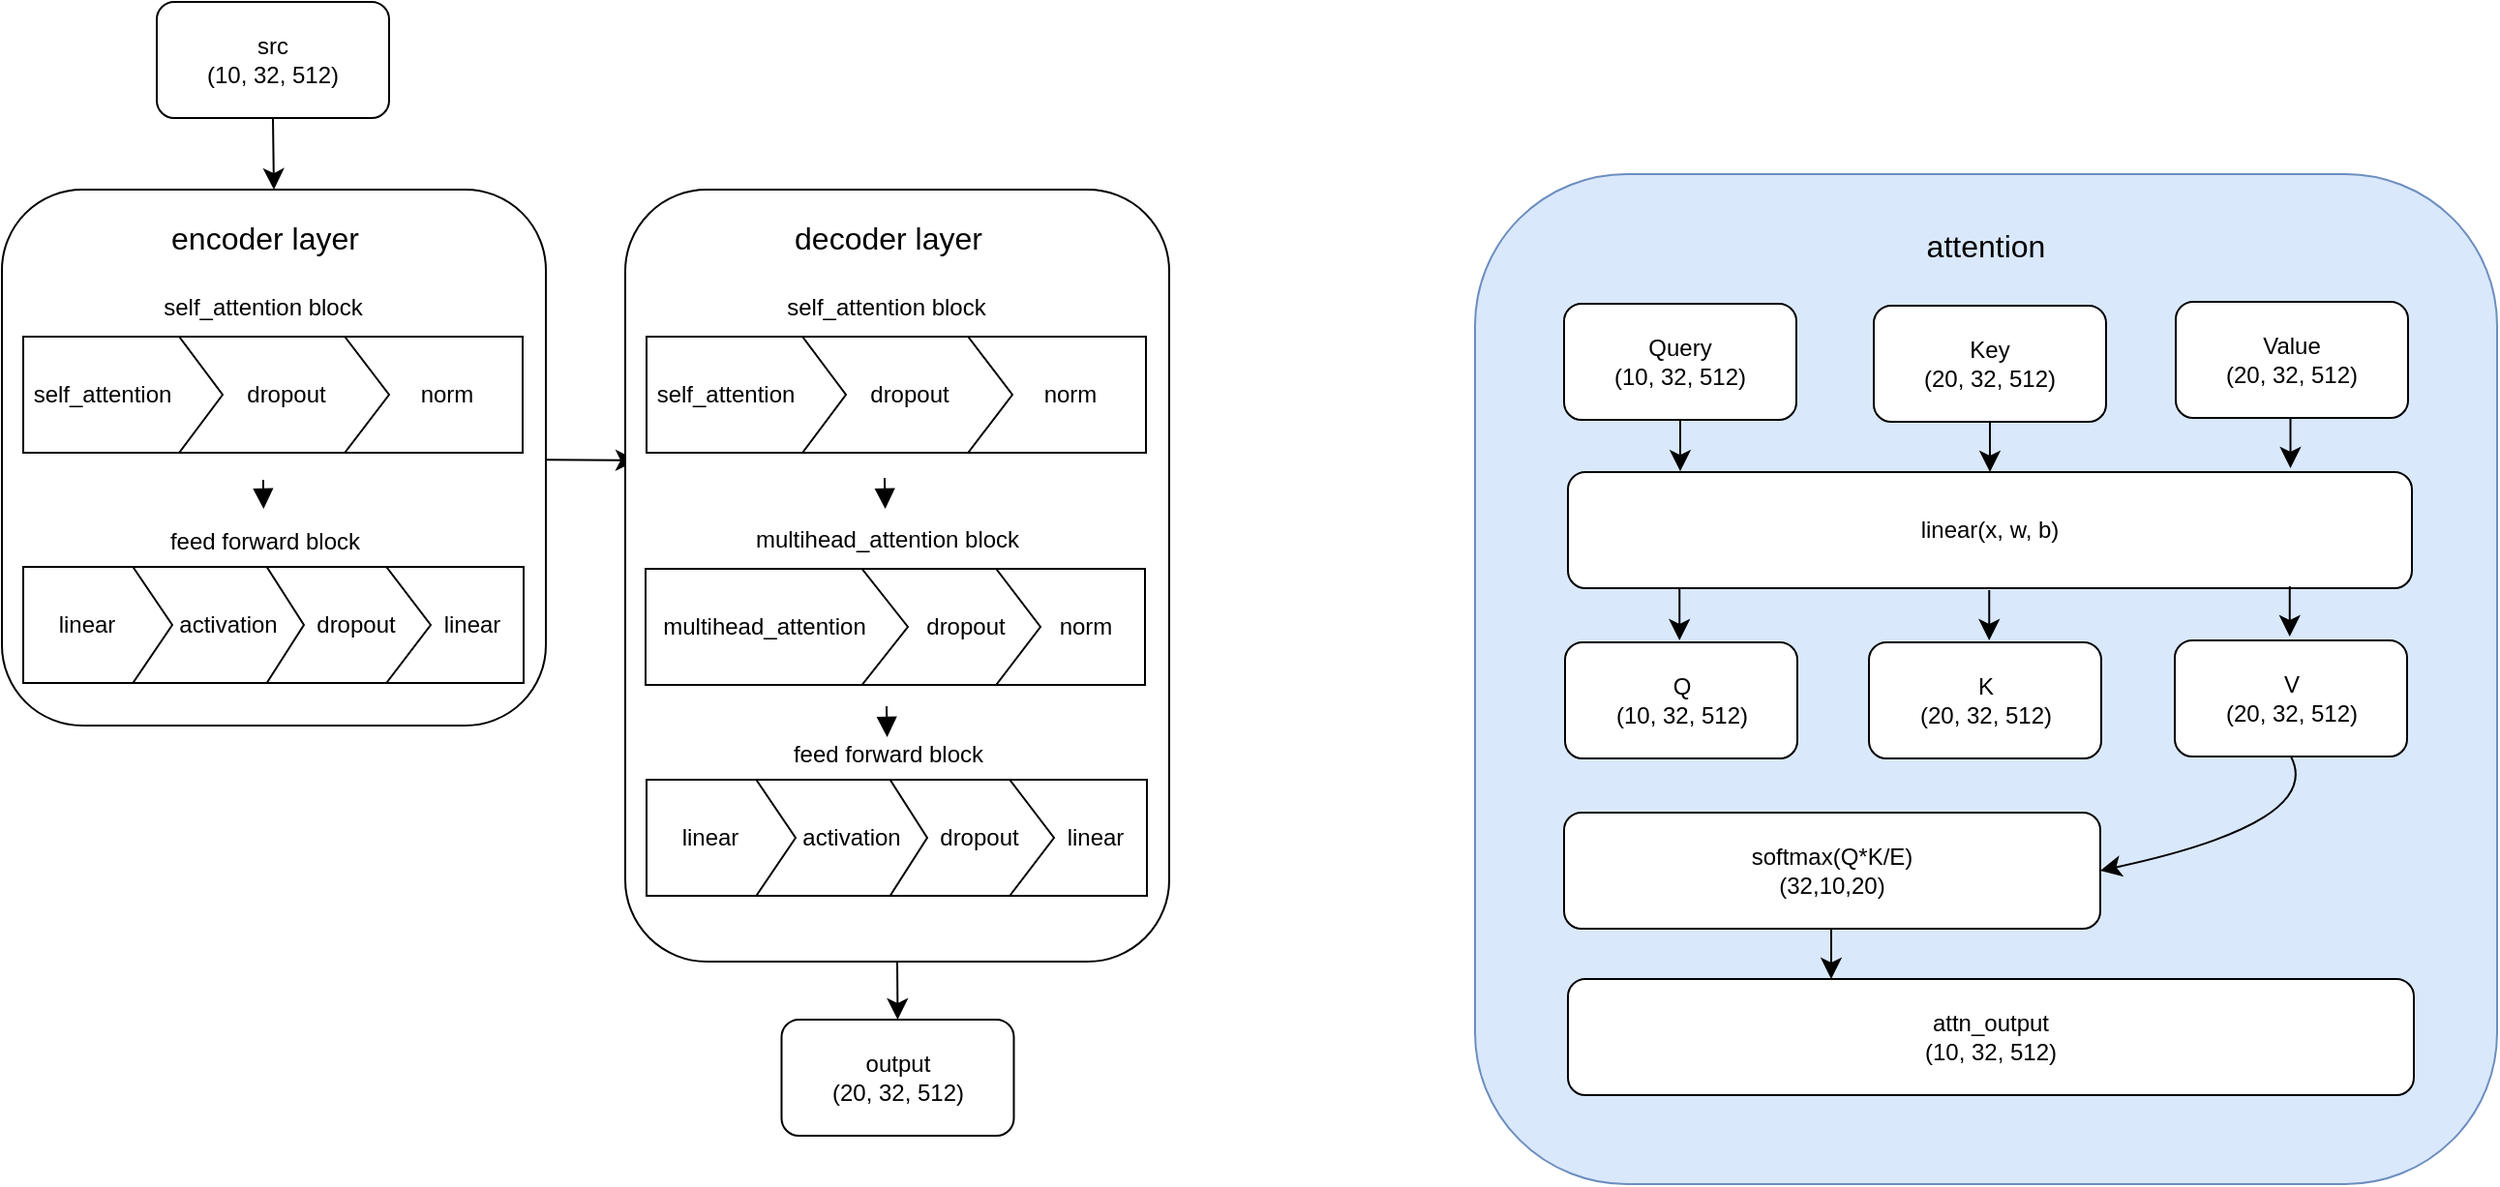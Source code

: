 <mxfile version="24.7.8">
  <diagram name="第 1 页" id="qHCgXSYTzzumiglc0Adv">
    <mxGraphModel dx="997" dy="584" grid="0" gridSize="10" guides="1" tooltips="1" connect="1" arrows="1" fold="1" page="0" pageScale="1" pageWidth="827" pageHeight="1169" math="0" shadow="0">
      <root>
        <mxCell id="0" />
        <mxCell id="1" parent="0" />
        <mxCell id="DD-taFXnz9ZpeqrUZeBg-1" value="src&lt;div&gt;(10, 32, 512)&lt;/div&gt;" style="rounded=1;whiteSpace=wrap;html=1;" parent="1" vertex="1">
          <mxGeometry x="-48" y="37" width="120" height="60" as="geometry" />
        </mxCell>
        <mxCell id="DD-taFXnz9ZpeqrUZeBg-2" value="&lt;div&gt;output&lt;br&gt;(20, 32, 512)&lt;/div&gt;" style="rounded=1;whiteSpace=wrap;html=1;" parent="1" vertex="1">
          <mxGeometry x="274.75" y="563" width="120" height="60" as="geometry" />
        </mxCell>
        <mxCell id="vtAY9cTU2vYuFBfP6n2g-100" value="" style="edgeStyle=none;curved=1;rounded=0;orthogonalLoop=1;jettySize=auto;html=1;fontSize=12;startSize=8;endSize=8;" edge="1" parent="1" source="vtAY9cTU2vYuFBfP6n2g-21">
          <mxGeometry relative="1" as="geometry">
            <mxPoint x="200" y="274" as="targetPoint" />
          </mxGeometry>
        </mxCell>
        <mxCell id="vtAY9cTU2vYuFBfP6n2g-21" value="" style="rounded=1;whiteSpace=wrap;html=1;" vertex="1" parent="1">
          <mxGeometry x="-128" y="134" width="281" height="277" as="geometry" />
        </mxCell>
        <mxCell id="vtAY9cTU2vYuFBfP6n2g-27" value="&lt;font style=&quot;font-size: 12px;&quot;&gt;self_attention block&lt;/font&gt;" style="text;html=1;align=center;verticalAlign=middle;whiteSpace=wrap;rounded=0;fontSize=16;" vertex="1" parent="1">
          <mxGeometry x="-55" y="178" width="123.5" height="30" as="geometry" />
        </mxCell>
        <mxCell id="vtAY9cTU2vYuFBfP6n2g-35" value="&lt;font style=&quot;font-size: 12px;&quot;&gt;feed forward block&lt;/font&gt;" style="text;html=1;align=center;verticalAlign=middle;whiteSpace=wrap;rounded=0;fontSize=16;" vertex="1" parent="1">
          <mxGeometry x="-54.25" y="299" width="123.5" height="30" as="geometry" />
        </mxCell>
        <mxCell id="vtAY9cTU2vYuFBfP6n2g-36" value="encoder layer" style="text;html=1;align=center;verticalAlign=middle;whiteSpace=wrap;rounded=0;fontSize=16;" vertex="1" parent="1">
          <mxGeometry x="-52.25" y="144" width="120.25" height="30" as="geometry" />
        </mxCell>
        <mxCell id="vtAY9cTU2vYuFBfP6n2g-44" value="" style="rounded=0;whiteSpace=wrap;html=1;" vertex="1" parent="1">
          <mxGeometry x="21" y="210" width="120" height="60" as="geometry" />
        </mxCell>
        <mxCell id="vtAY9cTU2vYuFBfP6n2g-45" value="" style="verticalLabelPosition=bottom;verticalAlign=top;html=1;shape=offPageConnector;rounded=0;size=0.211;direction=north;" vertex="1" parent="1">
          <mxGeometry x="-36.5" y="210" width="108.5" height="60" as="geometry" />
        </mxCell>
        <mxCell id="vtAY9cTU2vYuFBfP6n2g-47" value="" style="verticalLabelPosition=bottom;verticalAlign=top;html=1;shape=offPageConnector;rounded=0;size=0.218;direction=north;" vertex="1" parent="1">
          <mxGeometry x="-117" y="210" width="103" height="60" as="geometry" />
        </mxCell>
        <mxCell id="vtAY9cTU2vYuFBfP6n2g-48" value="&lt;font style=&quot;font-size: 12px;&quot;&gt;self_attention&lt;/font&gt;" style="text;html=1;align=center;verticalAlign=middle;whiteSpace=wrap;rounded=0;fontSize=16;" vertex="1" parent="1">
          <mxGeometry x="-106" y="223" width="60" height="30" as="geometry" />
        </mxCell>
        <mxCell id="vtAY9cTU2vYuFBfP6n2g-49" value="&lt;font style=&quot;font-size: 12px;&quot;&gt;dropout&lt;/font&gt;" style="text;html=1;align=center;verticalAlign=middle;whiteSpace=wrap;rounded=0;fontSize=16;" vertex="1" parent="1">
          <mxGeometry x="-11" y="223" width="60" height="30" as="geometry" />
        </mxCell>
        <mxCell id="vtAY9cTU2vYuFBfP6n2g-50" value="&lt;font style=&quot;font-size: 12px;&quot;&gt;norm&lt;/font&gt;" style="text;html=1;align=center;verticalAlign=middle;whiteSpace=wrap;rounded=0;fontSize=16;" vertex="1" parent="1">
          <mxGeometry x="72" y="223" width="60" height="30" as="geometry" />
        </mxCell>
        <mxCell id="vtAY9cTU2vYuFBfP6n2g-51" value="" style="rounded=0;whiteSpace=wrap;html=1;" vertex="1" parent="1">
          <mxGeometry x="21.5" y="329" width="120" height="60" as="geometry" />
        </mxCell>
        <mxCell id="vtAY9cTU2vYuFBfP6n2g-52" value="" style="verticalLabelPosition=bottom;verticalAlign=top;html=1;shape=offPageConnector;rounded=0;size=0.211;direction=north;" vertex="1" parent="1">
          <mxGeometry x="-15" y="329" width="108.5" height="60" as="geometry" />
        </mxCell>
        <mxCell id="vtAY9cTU2vYuFBfP6n2g-53" value="" style="verticalLabelPosition=bottom;verticalAlign=top;html=1;shape=offPageConnector;rounded=0;size=0.218;direction=north;" vertex="1" parent="1">
          <mxGeometry x="-60" y="329" width="88" height="60" as="geometry" />
        </mxCell>
        <mxCell id="vtAY9cTU2vYuFBfP6n2g-54" value="&lt;font style=&quot;font-size: 12px;&quot;&gt;activation&lt;/font&gt;" style="text;html=1;align=center;verticalAlign=middle;whiteSpace=wrap;rounded=0;fontSize=16;" vertex="1" parent="1">
          <mxGeometry x="-41" y="341.5" width="60" height="30" as="geometry" />
        </mxCell>
        <mxCell id="vtAY9cTU2vYuFBfP6n2g-55" value="&lt;font style=&quot;font-size: 12px;&quot;&gt;dropout&lt;/font&gt;" style="text;html=1;align=center;verticalAlign=middle;whiteSpace=wrap;rounded=0;fontSize=16;" vertex="1" parent="1">
          <mxGeometry x="24.5" y="342" width="60" height="30" as="geometry" />
        </mxCell>
        <mxCell id="vtAY9cTU2vYuFBfP6n2g-56" value="&lt;font style=&quot;font-size: 12px;&quot;&gt;linear&lt;/font&gt;" style="text;html=1;align=center;verticalAlign=middle;whiteSpace=wrap;rounded=0;fontSize=16;" vertex="1" parent="1">
          <mxGeometry x="89" y="343" width="51.5" height="27" as="geometry" />
        </mxCell>
        <mxCell id="vtAY9cTU2vYuFBfP6n2g-57" value="" style="verticalLabelPosition=bottom;verticalAlign=top;html=1;shape=offPageConnector;rounded=0;size=0.264;direction=north;" vertex="1" parent="1">
          <mxGeometry x="-117" y="329" width="77" height="60" as="geometry" />
        </mxCell>
        <mxCell id="vtAY9cTU2vYuFBfP6n2g-58" value="&lt;font style=&quot;font-size: 12px;&quot;&gt;linear&lt;/font&gt;" style="text;html=1;align=center;verticalAlign=middle;whiteSpace=wrap;rounded=0;fontSize=16;" vertex="1" parent="1">
          <mxGeometry x="-114" y="342" width="60" height="30" as="geometry" />
        </mxCell>
        <mxCell id="vtAY9cTU2vYuFBfP6n2g-61" value="" style="endArrow=block;html=1;rounded=0;fontSize=12;startSize=8;endSize=8;curved=1;endFill=1;" edge="1" parent="1" target="vtAY9cTU2vYuFBfP6n2g-35">
          <mxGeometry width="50" height="50" relative="1" as="geometry">
            <mxPoint x="7" y="284" as="sourcePoint" />
            <mxPoint x="57" y="234" as="targetPoint" />
            <Array as="points">
              <mxPoint x="7" y="291" />
            </Array>
          </mxGeometry>
        </mxCell>
        <mxCell id="vtAY9cTU2vYuFBfP6n2g-62" value="" style="rounded=1;whiteSpace=wrap;html=1;" vertex="1" parent="1">
          <mxGeometry x="194" y="134" width="281" height="399" as="geometry" />
        </mxCell>
        <mxCell id="vtAY9cTU2vYuFBfP6n2g-63" value="&lt;font style=&quot;font-size: 12px;&quot;&gt;self_attention block&lt;/font&gt;" style="text;html=1;align=center;verticalAlign=middle;whiteSpace=wrap;rounded=0;fontSize=16;" vertex="1" parent="1">
          <mxGeometry x="267" y="178" width="123.5" height="30" as="geometry" />
        </mxCell>
        <mxCell id="vtAY9cTU2vYuFBfP6n2g-64" value="&lt;font style=&quot;font-size: 12px;&quot;&gt;feed forward block&lt;/font&gt;" style="text;html=1;align=center;verticalAlign=middle;whiteSpace=wrap;rounded=0;fontSize=16;" vertex="1" parent="1">
          <mxGeometry x="268" y="409" width="123.5" height="30" as="geometry" />
        </mxCell>
        <mxCell id="vtAY9cTU2vYuFBfP6n2g-65" value="decoder layer" style="text;html=1;align=center;verticalAlign=middle;whiteSpace=wrap;rounded=0;fontSize=16;" vertex="1" parent="1">
          <mxGeometry x="269.75" y="144" width="120.25" height="30" as="geometry" />
        </mxCell>
        <mxCell id="vtAY9cTU2vYuFBfP6n2g-66" value="" style="rounded=0;whiteSpace=wrap;html=1;" vertex="1" parent="1">
          <mxGeometry x="343" y="210" width="120" height="60" as="geometry" />
        </mxCell>
        <mxCell id="vtAY9cTU2vYuFBfP6n2g-67" value="" style="verticalLabelPosition=bottom;verticalAlign=top;html=1;shape=offPageConnector;rounded=0;size=0.211;direction=north;" vertex="1" parent="1">
          <mxGeometry x="285.5" y="210" width="108.5" height="60" as="geometry" />
        </mxCell>
        <mxCell id="vtAY9cTU2vYuFBfP6n2g-68" value="" style="verticalLabelPosition=bottom;verticalAlign=top;html=1;shape=offPageConnector;rounded=0;size=0.218;direction=north;" vertex="1" parent="1">
          <mxGeometry x="205" y="210" width="103" height="60" as="geometry" />
        </mxCell>
        <mxCell id="vtAY9cTU2vYuFBfP6n2g-69" value="&lt;font style=&quot;font-size: 12px;&quot;&gt;self_attention&lt;/font&gt;" style="text;html=1;align=center;verticalAlign=middle;whiteSpace=wrap;rounded=0;fontSize=16;" vertex="1" parent="1">
          <mxGeometry x="216" y="223" width="60" height="30" as="geometry" />
        </mxCell>
        <mxCell id="vtAY9cTU2vYuFBfP6n2g-70" value="&lt;font style=&quot;font-size: 12px;&quot;&gt;dropout&lt;/font&gt;" style="text;html=1;align=center;verticalAlign=middle;whiteSpace=wrap;rounded=0;fontSize=16;" vertex="1" parent="1">
          <mxGeometry x="311" y="223" width="60" height="30" as="geometry" />
        </mxCell>
        <mxCell id="vtAY9cTU2vYuFBfP6n2g-71" value="&lt;font style=&quot;font-size: 12px;&quot;&gt;norm&lt;/font&gt;" style="text;html=1;align=center;verticalAlign=middle;whiteSpace=wrap;rounded=0;fontSize=16;" vertex="1" parent="1">
          <mxGeometry x="394" y="223" width="60" height="30" as="geometry" />
        </mxCell>
        <mxCell id="vtAY9cTU2vYuFBfP6n2g-72" value="" style="rounded=0;whiteSpace=wrap;html=1;" vertex="1" parent="1">
          <mxGeometry x="343.5" y="439" width="120" height="60" as="geometry" />
        </mxCell>
        <mxCell id="vtAY9cTU2vYuFBfP6n2g-73" value="" style="verticalLabelPosition=bottom;verticalAlign=top;html=1;shape=offPageConnector;rounded=0;size=0.211;direction=north;" vertex="1" parent="1">
          <mxGeometry x="307" y="439" width="108.5" height="60" as="geometry" />
        </mxCell>
        <mxCell id="vtAY9cTU2vYuFBfP6n2g-74" value="" style="verticalLabelPosition=bottom;verticalAlign=top;html=1;shape=offPageConnector;rounded=0;size=0.218;direction=north;" vertex="1" parent="1">
          <mxGeometry x="262" y="439" width="88" height="60" as="geometry" />
        </mxCell>
        <mxCell id="vtAY9cTU2vYuFBfP6n2g-75" value="&lt;font style=&quot;font-size: 12px;&quot;&gt;activation&lt;/font&gt;" style="text;html=1;align=center;verticalAlign=middle;whiteSpace=wrap;rounded=0;fontSize=16;" vertex="1" parent="1">
          <mxGeometry x="281" y="451.5" width="60" height="30" as="geometry" />
        </mxCell>
        <mxCell id="vtAY9cTU2vYuFBfP6n2g-76" value="&lt;font style=&quot;font-size: 12px;&quot;&gt;dropout&lt;/font&gt;" style="text;html=1;align=center;verticalAlign=middle;whiteSpace=wrap;rounded=0;fontSize=16;" vertex="1" parent="1">
          <mxGeometry x="346.5" y="452" width="60" height="30" as="geometry" />
        </mxCell>
        <mxCell id="vtAY9cTU2vYuFBfP6n2g-77" value="&lt;font style=&quot;font-size: 12px;&quot;&gt;linear&lt;/font&gt;" style="text;html=1;align=center;verticalAlign=middle;whiteSpace=wrap;rounded=0;fontSize=16;" vertex="1" parent="1">
          <mxGeometry x="411" y="453" width="51.5" height="27" as="geometry" />
        </mxCell>
        <mxCell id="vtAY9cTU2vYuFBfP6n2g-78" value="" style="verticalLabelPosition=bottom;verticalAlign=top;html=1;shape=offPageConnector;rounded=0;size=0.264;direction=north;" vertex="1" parent="1">
          <mxGeometry x="205" y="439" width="77" height="60" as="geometry" />
        </mxCell>
        <mxCell id="vtAY9cTU2vYuFBfP6n2g-79" value="&lt;font style=&quot;font-size: 12px;&quot;&gt;linear&lt;/font&gt;" style="text;html=1;align=center;verticalAlign=middle;whiteSpace=wrap;rounded=0;fontSize=16;" vertex="1" parent="1">
          <mxGeometry x="208" y="452" width="60" height="30" as="geometry" />
        </mxCell>
        <mxCell id="vtAY9cTU2vYuFBfP6n2g-80" value="" style="endArrow=block;html=1;rounded=0;fontSize=12;startSize=8;endSize=8;curved=1;endFill=1;" edge="1" parent="1">
          <mxGeometry width="50" height="50" relative="1" as="geometry">
            <mxPoint x="329" y="401" as="sourcePoint" />
            <mxPoint x="329.312" y="417" as="targetPoint" />
            <Array as="points" />
          </mxGeometry>
        </mxCell>
        <mxCell id="vtAY9cTU2vYuFBfP6n2g-88" value="&lt;font style=&quot;font-size: 12px;&quot;&gt;multihead_attention block&lt;/font&gt;" style="text;html=1;align=center;verticalAlign=middle;whiteSpace=wrap;rounded=0;fontSize=16;" vertex="1" parent="1">
          <mxGeometry x="254.5" y="298" width="148.5" height="30" as="geometry" />
        </mxCell>
        <mxCell id="vtAY9cTU2vYuFBfP6n2g-89" value="" style="rounded=0;whiteSpace=wrap;html=1;" vertex="1" parent="1">
          <mxGeometry x="342.5" y="330" width="120" height="60" as="geometry" />
        </mxCell>
        <mxCell id="vtAY9cTU2vYuFBfP6n2g-90" value="" style="verticalLabelPosition=bottom;verticalAlign=top;html=1;shape=offPageConnector;rounded=0;size=0.211;direction=north;" vertex="1" parent="1">
          <mxGeometry x="300" y="330" width="108.5" height="60" as="geometry" />
        </mxCell>
        <mxCell id="vtAY9cTU2vYuFBfP6n2g-91" value="" style="verticalLabelPosition=bottom;verticalAlign=top;html=1;shape=offPageConnector;rounded=0;size=0.175;direction=north;" vertex="1" parent="1">
          <mxGeometry x="204.5" y="330" width="135.5" height="60" as="geometry" />
        </mxCell>
        <mxCell id="vtAY9cTU2vYuFBfP6n2g-92" value="&lt;font style=&quot;font-size: 12px;&quot;&gt;multihead_attention&lt;/font&gt;" style="text;html=1;align=center;verticalAlign=middle;whiteSpace=wrap;rounded=0;fontSize=16;" vertex="1" parent="1">
          <mxGeometry x="235.5" y="343" width="60" height="30" as="geometry" />
        </mxCell>
        <mxCell id="vtAY9cTU2vYuFBfP6n2g-93" value="&lt;font style=&quot;font-size: 12px;&quot;&gt;dropout&lt;/font&gt;" style="text;html=1;align=center;verticalAlign=middle;whiteSpace=wrap;rounded=0;fontSize=16;" vertex="1" parent="1">
          <mxGeometry x="339.5" y="343" width="60" height="30" as="geometry" />
        </mxCell>
        <mxCell id="vtAY9cTU2vYuFBfP6n2g-94" value="&lt;font style=&quot;font-size: 12px;&quot;&gt;norm&lt;/font&gt;" style="text;html=1;align=center;verticalAlign=middle;whiteSpace=wrap;rounded=0;fontSize=16;" vertex="1" parent="1">
          <mxGeometry x="401.5" y="343" width="60" height="30" as="geometry" />
        </mxCell>
        <mxCell id="vtAY9cTU2vYuFBfP6n2g-98" value="" style="endArrow=block;html=1;rounded=0;fontSize=12;startSize=8;endSize=8;curved=1;endFill=1;" edge="1" parent="1">
          <mxGeometry width="50" height="50" relative="1" as="geometry">
            <mxPoint x="328" y="283" as="sourcePoint" />
            <mxPoint x="328.312" y="299" as="targetPoint" />
            <Array as="points" />
          </mxGeometry>
        </mxCell>
        <mxCell id="vtAY9cTU2vYuFBfP6n2g-99" value="" style="endArrow=classic;html=1;rounded=0;fontSize=12;startSize=8;endSize=8;curved=1;exitX=0.5;exitY=1;exitDx=0;exitDy=0;entryX=0.5;entryY=0;entryDx=0;entryDy=0;" edge="1" parent="1" source="DD-taFXnz9ZpeqrUZeBg-1" target="vtAY9cTU2vYuFBfP6n2g-21">
          <mxGeometry width="50" height="50" relative="1" as="geometry">
            <mxPoint x="-25" y="228" as="sourcePoint" />
            <mxPoint x="25" y="178" as="targetPoint" />
          </mxGeometry>
        </mxCell>
        <mxCell id="vtAY9cTU2vYuFBfP6n2g-101" value="" style="endArrow=classic;html=1;rounded=0;fontSize=12;startSize=8;endSize=8;curved=1;exitX=0.5;exitY=1;exitDx=0;exitDy=0;entryX=0.5;entryY=0;entryDx=0;entryDy=0;" edge="1" parent="1" source="vtAY9cTU2vYuFBfP6n2g-62" target="DD-taFXnz9ZpeqrUZeBg-2">
          <mxGeometry width="50" height="50" relative="1" as="geometry">
            <mxPoint x="201" y="562" as="sourcePoint" />
            <mxPoint x="251" y="512" as="targetPoint" />
          </mxGeometry>
        </mxCell>
        <mxCell id="vtAY9cTU2vYuFBfP6n2g-104" value="" style="rounded=1;whiteSpace=wrap;html=1;fillColor=#dae8fc;strokeColor=#6c8ebf;" vertex="1" parent="1">
          <mxGeometry x="633" y="126" width="528" height="522" as="geometry" />
        </mxCell>
        <mxCell id="vtAY9cTU2vYuFBfP6n2g-105" value="Query&lt;br&gt;(10, 32, 512)" style="rounded=1;whiteSpace=wrap;html=1;" vertex="1" parent="1">
          <mxGeometry x="679" y="193" width="120" height="60" as="geometry" />
        </mxCell>
        <mxCell id="vtAY9cTU2vYuFBfP6n2g-106" value="Key&lt;br&gt;(20, 32, 512)" style="rounded=1;whiteSpace=wrap;html=1;" vertex="1" parent="1">
          <mxGeometry x="839" y="194" width="120" height="60" as="geometry" />
        </mxCell>
        <mxCell id="vtAY9cTU2vYuFBfP6n2g-107" value="Value&lt;br&gt;(20, 32, 512)" style="rounded=1;whiteSpace=wrap;html=1;" vertex="1" parent="1">
          <mxGeometry x="995" y="192" width="120" height="60" as="geometry" />
        </mxCell>
        <mxCell id="vtAY9cTU2vYuFBfP6n2g-108" value="linear(x, w, b)" style="rounded=1;whiteSpace=wrap;html=1;" vertex="1" parent="1">
          <mxGeometry x="681" y="280" width="436" height="60" as="geometry" />
        </mxCell>
        <mxCell id="vtAY9cTU2vYuFBfP6n2g-110" value="Q&lt;br&gt;(10, 32, 512)" style="rounded=1;whiteSpace=wrap;html=1;" vertex="1" parent="1">
          <mxGeometry x="679.5" y="368" width="120" height="60" as="geometry" />
        </mxCell>
        <mxCell id="vtAY9cTU2vYuFBfP6n2g-111" value="K&lt;br&gt;(20, 32, 512)" style="rounded=1;whiteSpace=wrap;html=1;" vertex="1" parent="1">
          <mxGeometry x="836.5" y="368" width="120" height="60" as="geometry" />
        </mxCell>
        <mxCell id="vtAY9cTU2vYuFBfP6n2g-112" value="V&lt;br&gt;(20, 32, 512)" style="rounded=1;whiteSpace=wrap;html=1;" vertex="1" parent="1">
          <mxGeometry x="994.5" y="367" width="120" height="60" as="geometry" />
        </mxCell>
        <mxCell id="vtAY9cTU2vYuFBfP6n2g-113" value="" style="endArrow=classic;html=1;rounded=0;fontSize=12;startSize=8;endSize=8;curved=1;entryX=0.133;entryY=-0.007;entryDx=0;entryDy=0;exitX=0.5;exitY=1;exitDx=0;exitDy=0;entryPerimeter=0;" edge="1" parent="1" source="vtAY9cTU2vYuFBfP6n2g-105" target="vtAY9cTU2vYuFBfP6n2g-108">
          <mxGeometry width="50" height="50" relative="1" as="geometry">
            <mxPoint x="883" y="339" as="sourcePoint" />
            <mxPoint x="933" y="289" as="targetPoint" />
          </mxGeometry>
        </mxCell>
        <mxCell id="vtAY9cTU2vYuFBfP6n2g-115" value="" style="endArrow=classic;html=1;rounded=0;fontSize=12;startSize=8;endSize=8;curved=1;entryX=0.5;entryY=0;entryDx=0;entryDy=0;exitX=0.5;exitY=1;exitDx=0;exitDy=0;" edge="1" parent="1" source="vtAY9cTU2vYuFBfP6n2g-106" target="vtAY9cTU2vYuFBfP6n2g-108">
          <mxGeometry width="50" height="50" relative="1" as="geometry">
            <mxPoint x="883" y="339" as="sourcePoint" />
            <mxPoint x="933" y="289" as="targetPoint" />
          </mxGeometry>
        </mxCell>
        <mxCell id="vtAY9cTU2vYuFBfP6n2g-117" value="" style="endArrow=classic;html=1;rounded=0;fontSize=12;startSize=8;endSize=8;curved=1;entryX=0.5;entryY=0;entryDx=0;entryDy=0;exitX=0.5;exitY=1;exitDx=0;exitDy=0;" edge="1" parent="1">
          <mxGeometry width="50" height="50" relative="1" as="geometry">
            <mxPoint x="1054.25" y="252" as="sourcePoint" />
            <mxPoint x="1054.25" y="278" as="targetPoint" />
          </mxGeometry>
        </mxCell>
        <mxCell id="vtAY9cTU2vYuFBfP6n2g-118" value="" style="endArrow=classic;html=1;rounded=0;fontSize=12;startSize=8;endSize=8;curved=1;entryX=0.133;entryY=-0.007;entryDx=0;entryDy=0;exitX=0.5;exitY=1;exitDx=0;exitDy=0;entryPerimeter=0;" edge="1" parent="1">
          <mxGeometry width="50" height="50" relative="1" as="geometry">
            <mxPoint x="738.63" y="340" as="sourcePoint" />
            <mxPoint x="738.63" y="367" as="targetPoint" />
          </mxGeometry>
        </mxCell>
        <mxCell id="vtAY9cTU2vYuFBfP6n2g-119" value="" style="endArrow=classic;html=1;rounded=0;fontSize=12;startSize=8;endSize=8;curved=1;entryX=0.5;entryY=0;entryDx=0;entryDy=0;exitX=0.5;exitY=1;exitDx=0;exitDy=0;" edge="1" parent="1">
          <mxGeometry width="50" height="50" relative="1" as="geometry">
            <mxPoint x="898.63" y="341" as="sourcePoint" />
            <mxPoint x="898.63" y="367" as="targetPoint" />
          </mxGeometry>
        </mxCell>
        <mxCell id="vtAY9cTU2vYuFBfP6n2g-120" value="" style="endArrow=classic;html=1;rounded=0;fontSize=12;startSize=8;endSize=8;curved=1;entryX=0.5;entryY=0;entryDx=0;entryDy=0;exitX=0.5;exitY=1;exitDx=0;exitDy=0;" edge="1" parent="1">
          <mxGeometry width="50" height="50" relative="1" as="geometry">
            <mxPoint x="1053.88" y="339" as="sourcePoint" />
            <mxPoint x="1053.88" y="365" as="targetPoint" />
          </mxGeometry>
        </mxCell>
        <mxCell id="vtAY9cTU2vYuFBfP6n2g-121" value="softmax(Q*K/E)&lt;br&gt;(32,10,20)" style="rounded=1;whiteSpace=wrap;html=1;" vertex="1" parent="1">
          <mxGeometry x="679" y="456" width="277" height="60" as="geometry" />
        </mxCell>
        <mxCell id="vtAY9cTU2vYuFBfP6n2g-122" value="attn_output&lt;br&gt;(10, 32, 512)" style="rounded=1;whiteSpace=wrap;html=1;" vertex="1" parent="1">
          <mxGeometry x="681" y="542" width="437" height="60" as="geometry" />
        </mxCell>
        <mxCell id="d1-jMlW7qE49IZpCsoyW-2" value="" style="curved=1;endArrow=classic;html=1;rounded=0;fontSize=12;startSize=8;endSize=8;exitX=0.5;exitY=1;exitDx=0;exitDy=0;entryX=1;entryY=0.5;entryDx=0;entryDy=0;" edge="1" parent="1" source="vtAY9cTU2vYuFBfP6n2g-112" target="vtAY9cTU2vYuFBfP6n2g-121">
          <mxGeometry width="50" height="50" relative="1" as="geometry">
            <mxPoint x="1072" y="511" as="sourcePoint" />
            <mxPoint x="1122" y="461" as="targetPoint" />
            <Array as="points">
              <mxPoint x="1072" y="461" />
            </Array>
          </mxGeometry>
        </mxCell>
        <mxCell id="d1-jMlW7qE49IZpCsoyW-3" value="" style="endArrow=classic;html=1;rounded=0;fontSize=12;startSize=8;endSize=8;curved=1;" edge="1" parent="1">
          <mxGeometry width="50" height="50" relative="1" as="geometry">
            <mxPoint x="817" y="516" as="sourcePoint" />
            <mxPoint x="817" y="542" as="targetPoint" />
          </mxGeometry>
        </mxCell>
        <mxCell id="d1-jMlW7qE49IZpCsoyW-5" value="attention" style="text;html=1;align=center;verticalAlign=middle;whiteSpace=wrap;rounded=0;fontSize=16;" vertex="1" parent="1">
          <mxGeometry x="836.88" y="148" width="120.25" height="30" as="geometry" />
        </mxCell>
      </root>
    </mxGraphModel>
  </diagram>
</mxfile>
